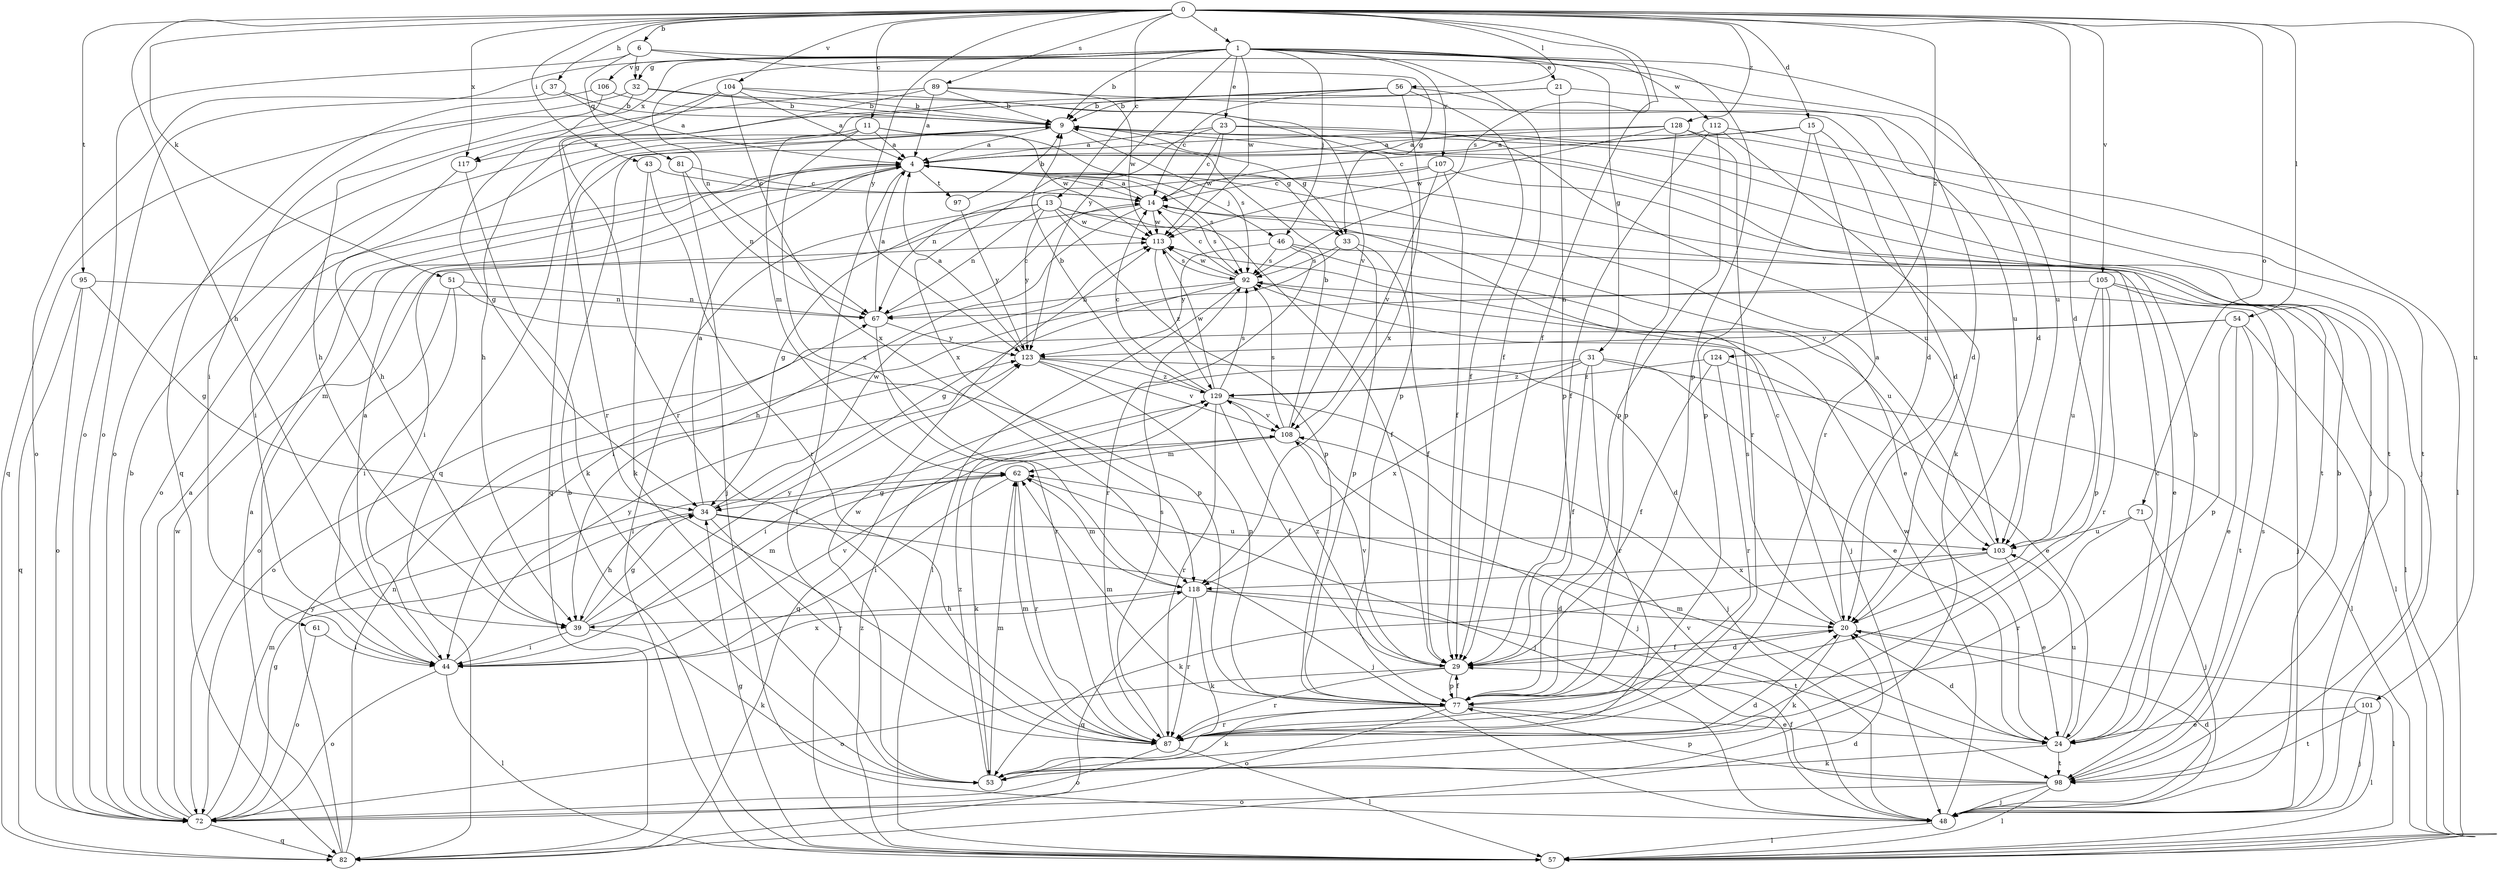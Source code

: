 strict digraph  {
0;
1;
4;
6;
9;
11;
13;
14;
15;
20;
21;
23;
24;
29;
31;
32;
33;
34;
37;
39;
43;
44;
46;
48;
51;
53;
54;
56;
57;
61;
62;
67;
71;
72;
77;
81;
82;
87;
89;
92;
95;
97;
98;
101;
103;
104;
105;
106;
107;
108;
112;
113;
117;
118;
123;
124;
128;
129;
0 -> 1  [label=a];
0 -> 6  [label=b];
0 -> 11  [label=c];
0 -> 13  [label=c];
0 -> 15  [label=d];
0 -> 20  [label=d];
0 -> 29  [label=f];
0 -> 37  [label=h];
0 -> 39  [label=h];
0 -> 43  [label=i];
0 -> 51  [label=k];
0 -> 54  [label=l];
0 -> 56  [label=l];
0 -> 71  [label=o];
0 -> 89  [label=s];
0 -> 92  [label=s];
0 -> 95  [label=t];
0 -> 101  [label=u];
0 -> 104  [label=v];
0 -> 105  [label=v];
0 -> 117  [label=x];
0 -> 123  [label=y];
0 -> 124  [label=z];
0 -> 128  [label=z];
1 -> 9  [label=b];
1 -> 20  [label=d];
1 -> 21  [label=e];
1 -> 23  [label=e];
1 -> 29  [label=f];
1 -> 31  [label=g];
1 -> 32  [label=g];
1 -> 46  [label=j];
1 -> 67  [label=n];
1 -> 72  [label=o];
1 -> 77  [label=p];
1 -> 106  [label=v];
1 -> 107  [label=v];
1 -> 112  [label=w];
1 -> 113  [label=w];
1 -> 117  [label=x];
1 -> 123  [label=y];
4 -> 14  [label=c];
4 -> 46  [label=j];
4 -> 57  [label=l];
4 -> 61  [label=m];
4 -> 72  [label=o];
4 -> 92  [label=s];
4 -> 97  [label=t];
4 -> 98  [label=t];
6 -> 32  [label=g];
6 -> 33  [label=g];
6 -> 72  [label=o];
6 -> 81  [label=q];
6 -> 103  [label=u];
9 -> 4  [label=a];
9 -> 33  [label=g];
9 -> 39  [label=h];
9 -> 92  [label=s];
9 -> 98  [label=t];
11 -> 4  [label=a];
11 -> 33  [label=g];
11 -> 62  [label=m];
11 -> 113  [label=w];
11 -> 117  [label=x];
11 -> 118  [label=x];
13 -> 24  [label=e];
13 -> 29  [label=f];
13 -> 34  [label=g];
13 -> 57  [label=l];
13 -> 67  [label=n];
13 -> 77  [label=p];
13 -> 113  [label=w];
13 -> 123  [label=y];
14 -> 4  [label=a];
14 -> 39  [label=h];
14 -> 44  [label=i];
14 -> 92  [label=s];
14 -> 113  [label=w];
15 -> 4  [label=a];
15 -> 14  [label=c];
15 -> 20  [label=d];
15 -> 77  [label=p];
15 -> 87  [label=r];
20 -> 14  [label=c];
20 -> 29  [label=f];
20 -> 53  [label=k];
20 -> 57  [label=l];
20 -> 92  [label=s];
21 -> 9  [label=b];
21 -> 20  [label=d];
21 -> 77  [label=p];
21 -> 82  [label=q];
23 -> 4  [label=a];
23 -> 14  [label=c];
23 -> 48  [label=j];
23 -> 103  [label=u];
23 -> 113  [label=w];
23 -> 118  [label=x];
24 -> 9  [label=b];
24 -> 14  [label=c];
24 -> 20  [label=d];
24 -> 53  [label=k];
24 -> 62  [label=m];
24 -> 98  [label=t];
24 -> 103  [label=u];
29 -> 20  [label=d];
29 -> 72  [label=o];
29 -> 77  [label=p];
29 -> 87  [label=r];
29 -> 108  [label=v];
29 -> 129  [label=z];
31 -> 24  [label=e];
31 -> 29  [label=f];
31 -> 57  [label=l];
31 -> 82  [label=q];
31 -> 87  [label=r];
31 -> 118  [label=x];
31 -> 129  [label=z];
32 -> 9  [label=b];
32 -> 39  [label=h];
32 -> 77  [label=p];
32 -> 82  [label=q];
33 -> 29  [label=f];
33 -> 44  [label=i];
33 -> 77  [label=p];
33 -> 92  [label=s];
34 -> 4  [label=a];
34 -> 39  [label=h];
34 -> 48  [label=j];
34 -> 87  [label=r];
34 -> 103  [label=u];
34 -> 113  [label=w];
37 -> 4  [label=a];
37 -> 9  [label=b];
37 -> 72  [label=o];
39 -> 34  [label=g];
39 -> 44  [label=i];
39 -> 53  [label=k];
39 -> 62  [label=m];
39 -> 123  [label=y];
43 -> 14  [label=c];
43 -> 53  [label=k];
43 -> 87  [label=r];
44 -> 4  [label=a];
44 -> 57  [label=l];
44 -> 72  [label=o];
44 -> 108  [label=v];
44 -> 118  [label=x];
44 -> 123  [label=y];
46 -> 24  [label=e];
46 -> 87  [label=r];
46 -> 92  [label=s];
46 -> 103  [label=u];
46 -> 123  [label=y];
48 -> 9  [label=b];
48 -> 20  [label=d];
48 -> 57  [label=l];
48 -> 108  [label=v];
48 -> 113  [label=w];
51 -> 44  [label=i];
51 -> 67  [label=n];
51 -> 72  [label=o];
51 -> 77  [label=p];
53 -> 20  [label=d];
53 -> 62  [label=m];
53 -> 113  [label=w];
53 -> 129  [label=z];
54 -> 24  [label=e];
54 -> 57  [label=l];
54 -> 72  [label=o];
54 -> 77  [label=p];
54 -> 98  [label=t];
54 -> 123  [label=y];
56 -> 9  [label=b];
56 -> 14  [label=c];
56 -> 29  [label=f];
56 -> 39  [label=h];
56 -> 103  [label=u];
56 -> 118  [label=x];
57 -> 9  [label=b];
57 -> 34  [label=g];
57 -> 129  [label=z];
61 -> 44  [label=i];
61 -> 72  [label=o];
62 -> 34  [label=g];
62 -> 44  [label=i];
62 -> 48  [label=j];
62 -> 87  [label=r];
67 -> 4  [label=a];
67 -> 14  [label=c];
67 -> 87  [label=r];
67 -> 123  [label=y];
71 -> 48  [label=j];
71 -> 87  [label=r];
71 -> 103  [label=u];
72 -> 4  [label=a];
72 -> 9  [label=b];
72 -> 34  [label=g];
72 -> 62  [label=m];
72 -> 82  [label=q];
72 -> 113  [label=w];
77 -> 24  [label=e];
77 -> 29  [label=f];
77 -> 53  [label=k];
77 -> 62  [label=m];
77 -> 72  [label=o];
77 -> 87  [label=r];
81 -> 14  [label=c];
81 -> 48  [label=j];
81 -> 67  [label=n];
82 -> 4  [label=a];
82 -> 20  [label=d];
82 -> 67  [label=n];
82 -> 123  [label=y];
87 -> 57  [label=l];
87 -> 62  [label=m];
87 -> 72  [label=o];
87 -> 92  [label=s];
89 -> 4  [label=a];
89 -> 9  [label=b];
89 -> 20  [label=d];
89 -> 72  [label=o];
89 -> 87  [label=r];
89 -> 113  [label=w];
92 -> 14  [label=c];
92 -> 34  [label=g];
92 -> 48  [label=j];
92 -> 57  [label=l];
92 -> 67  [label=n];
92 -> 113  [label=w];
95 -> 34  [label=g];
95 -> 67  [label=n];
95 -> 72  [label=o];
95 -> 82  [label=q];
97 -> 9  [label=b];
97 -> 123  [label=y];
98 -> 29  [label=f];
98 -> 48  [label=j];
98 -> 57  [label=l];
98 -> 72  [label=o];
98 -> 77  [label=p];
98 -> 92  [label=s];
101 -> 24  [label=e];
101 -> 48  [label=j];
101 -> 57  [label=l];
101 -> 98  [label=t];
103 -> 4  [label=a];
103 -> 24  [label=e];
103 -> 53  [label=k];
103 -> 118  [label=x];
104 -> 4  [label=a];
104 -> 9  [label=b];
104 -> 34  [label=g];
104 -> 87  [label=r];
104 -> 108  [label=v];
104 -> 118  [label=x];
105 -> 48  [label=j];
105 -> 57  [label=l];
105 -> 67  [label=n];
105 -> 77  [label=p];
105 -> 87  [label=r];
105 -> 103  [label=u];
106 -> 9  [label=b];
106 -> 44  [label=i];
106 -> 82  [label=q];
107 -> 14  [label=c];
107 -> 29  [label=f];
107 -> 48  [label=j];
107 -> 67  [label=n];
107 -> 108  [label=v];
108 -> 9  [label=b];
108 -> 48  [label=j];
108 -> 53  [label=k];
108 -> 62  [label=m];
108 -> 92  [label=s];
112 -> 4  [label=a];
112 -> 29  [label=f];
112 -> 53  [label=k];
112 -> 57  [label=l];
112 -> 77  [label=p];
113 -> 92  [label=s];
113 -> 129  [label=z];
117 -> 44  [label=i];
117 -> 53  [label=k];
118 -> 20  [label=d];
118 -> 39  [label=h];
118 -> 53  [label=k];
118 -> 62  [label=m];
118 -> 82  [label=q];
118 -> 87  [label=r];
118 -> 98  [label=t];
123 -> 4  [label=a];
123 -> 20  [label=d];
123 -> 77  [label=p];
123 -> 108  [label=v];
123 -> 129  [label=z];
124 -> 24  [label=e];
124 -> 29  [label=f];
124 -> 87  [label=r];
124 -> 129  [label=z];
128 -> 4  [label=a];
128 -> 77  [label=p];
128 -> 82  [label=q];
128 -> 87  [label=r];
128 -> 98  [label=t];
128 -> 113  [label=w];
129 -> 9  [label=b];
129 -> 14  [label=c];
129 -> 29  [label=f];
129 -> 44  [label=i];
129 -> 48  [label=j];
129 -> 87  [label=r];
129 -> 92  [label=s];
129 -> 108  [label=v];
129 -> 113  [label=w];
}
